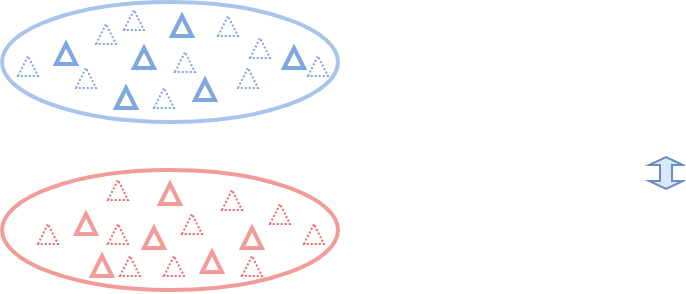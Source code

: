 <mxfile version="15.7.3" type="github">
  <diagram id="XLh6PeHuTJk1JMMVZsZq" name="Page-1">
    <mxGraphModel dx="946" dy="614" grid="0" gridSize="10" guides="1" tooltips="1" connect="1" arrows="1" fold="1" page="1" pageScale="1" pageWidth="827" pageHeight="1169" math="0" shadow="0">
      <root>
        <mxCell id="0" />
        <mxCell id="1" parent="0" />
        <mxCell id="B35P_RnnMUQNIVXsbhu0-6" value="" style="ellipse;whiteSpace=wrap;html=1;rotation=0;strokeColor=#F19C99;strokeWidth=2;" vertex="1" parent="1">
          <mxGeometry x="107" y="171" width="168" height="60" as="geometry" />
        </mxCell>
        <mxCell id="B35P_RnnMUQNIVXsbhu0-7" value="" style="ellipse;whiteSpace=wrap;html=1;rotation=0;strokeColor=#A9C4EB;strokeWidth=2;" vertex="1" parent="1">
          <mxGeometry x="107" y="87" width="168" height="60" as="geometry" />
        </mxCell>
        <mxCell id="B35P_RnnMUQNIVXsbhu0-20" value="" style="triangle;whiteSpace=wrap;html=1;strokeColor=#7EA6E0;strokeWidth=1;fillColor=none;rotation=-90;dashed=1;dashPattern=1 1;" vertex="1" parent="1">
          <mxGeometry x="215" y="94" width="10" height="10" as="geometry" />
        </mxCell>
        <mxCell id="B35P_RnnMUQNIVXsbhu0-23" value="" style="triangle;whiteSpace=wrap;html=1;strokeColor=#7EA6E0;strokeWidth=1;fillColor=none;rotation=-90;dashed=1;dashPattern=1 1;" vertex="1" parent="1">
          <mxGeometry x="225" y="120" width="10" height="10" as="geometry" />
        </mxCell>
        <mxCell id="B35P_RnnMUQNIVXsbhu0-24" value="" style="triangle;whiteSpace=wrap;html=1;strokeColor=#7EA6E0;strokeWidth=1;fillColor=none;rotation=-90;dashed=1;dashPattern=1 1;" vertex="1" parent="1">
          <mxGeometry x="193.5" y="112" width="10" height="10" as="geometry" />
        </mxCell>
        <mxCell id="B35P_RnnMUQNIVXsbhu0-25" value="" style="triangle;whiteSpace=wrap;html=1;strokeColor=#7EA6E0;strokeWidth=1;fillColor=none;rotation=-90;dashed=1;dashPattern=1 1;" vertex="1" parent="1">
          <mxGeometry x="183" y="130" width="10" height="10" as="geometry" />
        </mxCell>
        <mxCell id="B35P_RnnMUQNIVXsbhu0-26" value="" style="triangle;whiteSpace=wrap;html=1;strokeColor=#7EA6E0;strokeWidth=1;fillColor=none;rotation=-90;dashed=1;dashPattern=1 1;" vertex="1" parent="1">
          <mxGeometry x="144" y="120" width="10" height="10" as="geometry" />
        </mxCell>
        <mxCell id="B35P_RnnMUQNIVXsbhu0-27" value="" style="triangle;whiteSpace=wrap;html=1;strokeColor=#7EA6E0;strokeWidth=1;fillColor=none;rotation=-90;dashed=1;dashPattern=1 1;" vertex="1" parent="1">
          <mxGeometry x="154" y="98" width="10" height="10" as="geometry" />
        </mxCell>
        <mxCell id="B35P_RnnMUQNIVXsbhu0-28" value="" style="triangle;whiteSpace=wrap;html=1;strokeColor=#7EA6E0;strokeWidth=1;fillColor=none;rotation=-90;dashed=1;dashPattern=1 1;" vertex="1" parent="1">
          <mxGeometry x="168" y="91" width="10" height="10" as="geometry" />
        </mxCell>
        <mxCell id="B35P_RnnMUQNIVXsbhu0-29" value="" style="triangle;whiteSpace=wrap;html=1;strokeColor=#7EA6E0;strokeWidth=1;fillColor=none;rotation=-90;dashed=1;dashPattern=1 1;" vertex="1" parent="1">
          <mxGeometry x="115" y="114" width="10" height="10" as="geometry" />
        </mxCell>
        <mxCell id="B35P_RnnMUQNIVXsbhu0-30" value="" style="triangle;whiteSpace=wrap;html=1;strokeColor=#7EA6E0;strokeWidth=1;fillColor=none;rotation=-90;dashed=1;dashPattern=1 1;" vertex="1" parent="1">
          <mxGeometry x="231" y="105" width="10" height="10" as="geometry" />
        </mxCell>
        <mxCell id="B35P_RnnMUQNIVXsbhu0-31" value="" style="triangle;whiteSpace=wrap;html=1;strokeColor=#7EA6E0;strokeWidth=1;fillColor=none;rotation=-90;dashed=1;dashPattern=1 1;" vertex="1" parent="1">
          <mxGeometry x="260" y="114" width="10" height="10" as="geometry" />
        </mxCell>
        <mxCell id="B35P_RnnMUQNIVXsbhu0-32" value="" style="triangle;whiteSpace=wrap;html=1;strokeColor=#EA6B66;strokeWidth=1;fillColor=none;rotation=-90;dashed=1;dashPattern=1 1;" vertex="1" parent="1">
          <mxGeometry x="217" y="181" width="10" height="10" as="geometry" />
        </mxCell>
        <mxCell id="B35P_RnnMUQNIVXsbhu0-33" value="" style="triangle;whiteSpace=wrap;html=1;strokeColor=#EA6B66;strokeWidth=1;fillColor=none;rotation=-90;dashed=1;dashPattern=1 1;" vertex="1" parent="1">
          <mxGeometry x="241" y="188" width="10" height="10" as="geometry" />
        </mxCell>
        <mxCell id="B35P_RnnMUQNIVXsbhu0-34" value="" style="triangle;whiteSpace=wrap;html=1;strokeColor=#EA6B66;strokeWidth=1;fillColor=none;rotation=-90;dashed=1;dashPattern=1 1;" vertex="1" parent="1">
          <mxGeometry x="258" y="198" width="10" height="10" as="geometry" />
        </mxCell>
        <mxCell id="B35P_RnnMUQNIVXsbhu0-35" value="" style="triangle;whiteSpace=wrap;html=1;strokeColor=#EA6B66;strokeWidth=1;fillColor=none;rotation=-90;dashed=1;dashPattern=1 1;" vertex="1" parent="1">
          <mxGeometry x="227" y="214" width="10" height="10" as="geometry" />
        </mxCell>
        <mxCell id="B35P_RnnMUQNIVXsbhu0-36" value="" style="triangle;whiteSpace=wrap;html=1;strokeColor=#EA6B66;strokeWidth=1;fillColor=none;rotation=-90;dashed=1;dashPattern=1 1;" vertex="1" parent="1">
          <mxGeometry x="197" y="193" width="10" height="10" as="geometry" />
        </mxCell>
        <mxCell id="B35P_RnnMUQNIVXsbhu0-38" value="" style="triangle;whiteSpace=wrap;html=1;strokeColor=#EA6B66;strokeWidth=1;fillColor=none;rotation=-90;dashed=1;dashPattern=1 1;" vertex="1" parent="1">
          <mxGeometry x="188" y="214" width="10" height="10" as="geometry" />
        </mxCell>
        <mxCell id="B35P_RnnMUQNIVXsbhu0-39" value="" style="triangle;whiteSpace=wrap;html=1;strokeColor=#EA6B66;strokeWidth=1;fillColor=none;rotation=-90;dashed=1;dashPattern=1 1;" vertex="1" parent="1">
          <mxGeometry x="125" y="198" width="10" height="10" as="geometry" />
        </mxCell>
        <mxCell id="B35P_RnnMUQNIVXsbhu0-40" value="" style="triangle;whiteSpace=wrap;html=1;strokeColor=#EA6B66;strokeWidth=1;fillColor=none;rotation=-90;dashed=1;dashPattern=1 1;" vertex="1" parent="1">
          <mxGeometry x="160" y="176" width="10" height="10" as="geometry" />
        </mxCell>
        <mxCell id="B35P_RnnMUQNIVXsbhu0-41" value="" style="triangle;whiteSpace=wrap;html=1;strokeColor=#EA6B66;strokeWidth=1;fillColor=none;rotation=-90;dashed=1;dashPattern=1 1;" vertex="1" parent="1">
          <mxGeometry x="166" y="214" width="10" height="10" as="geometry" />
        </mxCell>
        <mxCell id="B35P_RnnMUQNIVXsbhu0-42" value="" style="triangle;whiteSpace=wrap;html=1;strokeColor=#EA6B66;strokeWidth=1;fillColor=none;rotation=-90;dashed=1;dashPattern=1 1;" vertex="1" parent="1">
          <mxGeometry x="160" y="198" width="10" height="10" as="geometry" />
        </mxCell>
        <mxCell id="B35P_RnnMUQNIVXsbhu0-46" value="" style="triangle;whiteSpace=wrap;html=1;strokeColor=#7EA6E0;strokeWidth=2;fillColor=none;rotation=-90;" vertex="1" parent="1">
          <mxGeometry x="134" y="108" width="10" height="10" as="geometry" />
        </mxCell>
        <mxCell id="B35P_RnnMUQNIVXsbhu0-47" value="" style="triangle;whiteSpace=wrap;html=1;strokeColor=#7EA6E0;strokeWidth=2;fillColor=none;rotation=-90;" vertex="1" parent="1">
          <mxGeometry x="192" y="94" width="10" height="10" as="geometry" />
        </mxCell>
        <mxCell id="B35P_RnnMUQNIVXsbhu0-48" value="" style="triangle;whiteSpace=wrap;html=1;strokeColor=#7EA6E0;strokeWidth=2;fillColor=none;rotation=-90;" vertex="1" parent="1">
          <mxGeometry x="173" y="110" width="10" height="10" as="geometry" />
        </mxCell>
        <mxCell id="B35P_RnnMUQNIVXsbhu0-49" value="" style="triangle;whiteSpace=wrap;html=1;strokeColor=#7EA6E0;strokeWidth=2;fillColor=none;rotation=-90;" vertex="1" parent="1">
          <mxGeometry x="164" y="130" width="10" height="10" as="geometry" />
        </mxCell>
        <mxCell id="B35P_RnnMUQNIVXsbhu0-51" value="" style="triangle;whiteSpace=wrap;html=1;strokeColor=#7EA6E0;strokeWidth=2;fillColor=none;rotation=-90;" vertex="1" parent="1">
          <mxGeometry x="203.5" y="126" width="10" height="10" as="geometry" />
        </mxCell>
        <mxCell id="B35P_RnnMUQNIVXsbhu0-52" value="" style="triangle;whiteSpace=wrap;html=1;strokeColor=#7EA6E0;strokeWidth=2;fillColor=none;rotation=-90;" vertex="1" parent="1">
          <mxGeometry x="248" y="110" width="10" height="10" as="geometry" />
        </mxCell>
        <mxCell id="B35P_RnnMUQNIVXsbhu0-55" value="" style="triangle;whiteSpace=wrap;html=1;strokeColor=#F19C99;strokeWidth=2;fillColor=none;rotation=-90;" vertex="1" parent="1">
          <mxGeometry x="144" y="193" width="10" height="10" as="geometry" />
        </mxCell>
        <mxCell id="B35P_RnnMUQNIVXsbhu0-56" value="" style="triangle;whiteSpace=wrap;html=1;strokeColor=#F19C99;strokeWidth=2;fillColor=none;rotation=-90;" vertex="1" parent="1">
          <mxGeometry x="152" y="214" width="10" height="10" as="geometry" />
        </mxCell>
        <mxCell id="B35P_RnnMUQNIVXsbhu0-57" value="" style="triangle;whiteSpace=wrap;html=1;strokeColor=#F19C99;strokeWidth=2;fillColor=none;rotation=-90;" vertex="1" parent="1">
          <mxGeometry x="186" y="178" width="10" height="10" as="geometry" />
        </mxCell>
        <mxCell id="B35P_RnnMUQNIVXsbhu0-59" value="" style="triangle;whiteSpace=wrap;html=1;strokeColor=#F19C99;strokeWidth=2;fillColor=none;rotation=-90;" vertex="1" parent="1">
          <mxGeometry x="178" y="200" width="10" height="10" as="geometry" />
        </mxCell>
        <mxCell id="B35P_RnnMUQNIVXsbhu0-60" value="" style="triangle;whiteSpace=wrap;html=1;strokeColor=#F19C99;strokeWidth=2;fillColor=none;rotation=-90;" vertex="1" parent="1">
          <mxGeometry x="207" y="212" width="10" height="10" as="geometry" />
        </mxCell>
        <mxCell id="B35P_RnnMUQNIVXsbhu0-61" value="" style="triangle;whiteSpace=wrap;html=1;strokeColor=#F19C99;strokeWidth=2;fillColor=none;rotation=-90;" vertex="1" parent="1">
          <mxGeometry x="227" y="200" width="10" height="10" as="geometry" />
        </mxCell>
        <mxCell id="B35P_RnnMUQNIVXsbhu0-62" value="" style="shape=flexArrow;endArrow=classic;startArrow=classic;html=1;rounded=0;width=6;endSize=1;endWidth=10;startWidth=10;startSize=1;fillColor=#dae8fc;strokeColor=#6c8ebf;" edge="1" parent="1">
          <mxGeometry width="100" height="100" relative="1" as="geometry">
            <mxPoint x="439" y="181" as="sourcePoint" />
            <mxPoint x="439" y="164" as="targetPoint" />
          </mxGeometry>
        </mxCell>
      </root>
    </mxGraphModel>
  </diagram>
</mxfile>
